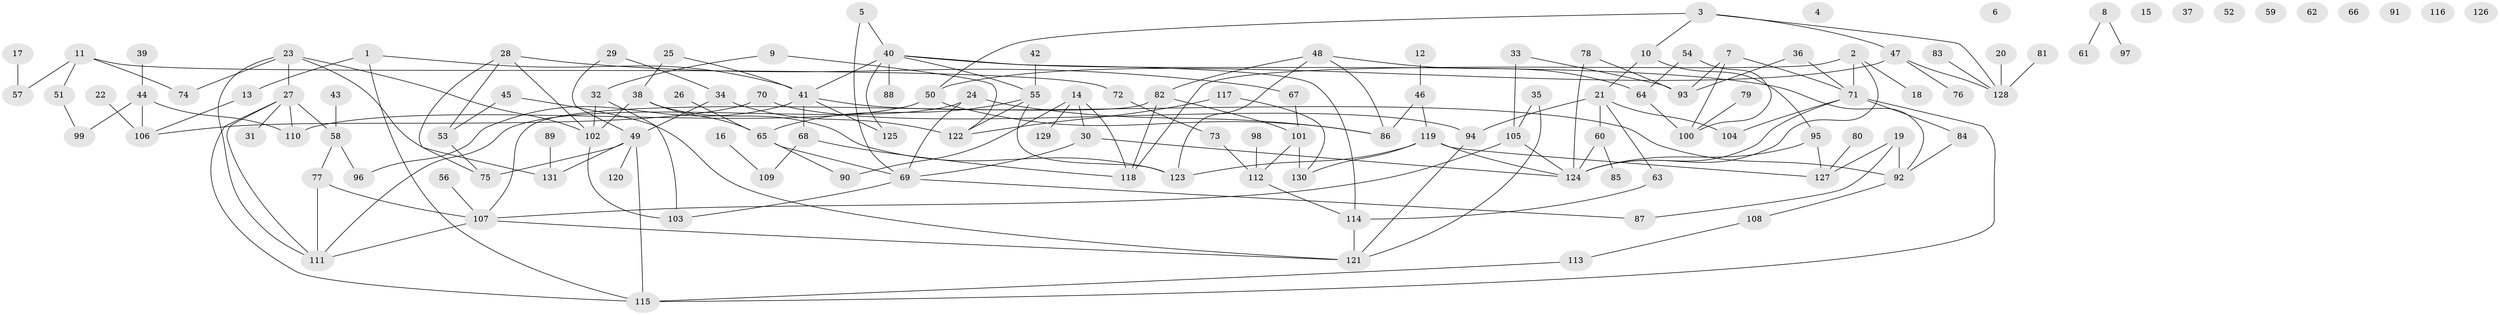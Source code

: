 // Generated by graph-tools (version 1.1) at 2025/00/03/09/25 03:00:54]
// undirected, 131 vertices, 177 edges
graph export_dot {
graph [start="1"]
  node [color=gray90,style=filled];
  1;
  2;
  3;
  4;
  5;
  6;
  7;
  8;
  9;
  10;
  11;
  12;
  13;
  14;
  15;
  16;
  17;
  18;
  19;
  20;
  21;
  22;
  23;
  24;
  25;
  26;
  27;
  28;
  29;
  30;
  31;
  32;
  33;
  34;
  35;
  36;
  37;
  38;
  39;
  40;
  41;
  42;
  43;
  44;
  45;
  46;
  47;
  48;
  49;
  50;
  51;
  52;
  53;
  54;
  55;
  56;
  57;
  58;
  59;
  60;
  61;
  62;
  63;
  64;
  65;
  66;
  67;
  68;
  69;
  70;
  71;
  72;
  73;
  74;
  75;
  76;
  77;
  78;
  79;
  80;
  81;
  82;
  83;
  84;
  85;
  86;
  87;
  88;
  89;
  90;
  91;
  92;
  93;
  94;
  95;
  96;
  97;
  98;
  99;
  100;
  101;
  102;
  103;
  104;
  105;
  106;
  107;
  108;
  109;
  110;
  111;
  112;
  113;
  114;
  115;
  116;
  117;
  118;
  119;
  120;
  121;
  122;
  123;
  124;
  125;
  126;
  127;
  128;
  129;
  130;
  131;
  1 -- 13;
  1 -- 41;
  1 -- 115;
  2 -- 18;
  2 -- 71;
  2 -- 118;
  2 -- 124;
  3 -- 10;
  3 -- 47;
  3 -- 50;
  3 -- 128;
  5 -- 40;
  5 -- 69;
  7 -- 71;
  7 -- 93;
  7 -- 100;
  8 -- 61;
  8 -- 97;
  9 -- 32;
  9 -- 122;
  10 -- 21;
  10 -- 95;
  11 -- 51;
  11 -- 57;
  11 -- 72;
  11 -- 74;
  12 -- 46;
  13 -- 106;
  14 -- 30;
  14 -- 90;
  14 -- 118;
  14 -- 129;
  16 -- 109;
  17 -- 57;
  19 -- 87;
  19 -- 92;
  19 -- 127;
  20 -- 128;
  21 -- 60;
  21 -- 63;
  21 -- 94;
  21 -- 104;
  22 -- 106;
  23 -- 27;
  23 -- 74;
  23 -- 102;
  23 -- 111;
  23 -- 131;
  24 -- 69;
  24 -- 86;
  24 -- 111;
  25 -- 38;
  25 -- 41;
  26 -- 65;
  27 -- 31;
  27 -- 58;
  27 -- 110;
  27 -- 111;
  27 -- 115;
  28 -- 53;
  28 -- 67;
  28 -- 75;
  28 -- 102;
  29 -- 34;
  29 -- 49;
  30 -- 69;
  30 -- 124;
  32 -- 102;
  32 -- 103;
  33 -- 93;
  33 -- 105;
  34 -- 49;
  34 -- 122;
  35 -- 105;
  35 -- 121;
  36 -- 71;
  36 -- 93;
  38 -- 65;
  38 -- 102;
  38 -- 123;
  39 -- 44;
  40 -- 41;
  40 -- 55;
  40 -- 88;
  40 -- 92;
  40 -- 114;
  40 -- 125;
  41 -- 68;
  41 -- 92;
  41 -- 96;
  41 -- 125;
  42 -- 55;
  43 -- 58;
  44 -- 99;
  44 -- 106;
  44 -- 110;
  45 -- 53;
  45 -- 121;
  46 -- 86;
  46 -- 119;
  47 -- 50;
  47 -- 76;
  47 -- 128;
  48 -- 64;
  48 -- 82;
  48 -- 86;
  48 -- 123;
  49 -- 75;
  49 -- 115;
  49 -- 120;
  49 -- 131;
  50 -- 86;
  50 -- 110;
  51 -- 99;
  53 -- 75;
  54 -- 64;
  54 -- 100;
  55 -- 65;
  55 -- 122;
  55 -- 123;
  56 -- 107;
  58 -- 77;
  58 -- 96;
  60 -- 85;
  60 -- 124;
  63 -- 114;
  64 -- 100;
  65 -- 69;
  65 -- 90;
  67 -- 101;
  68 -- 109;
  68 -- 118;
  69 -- 87;
  69 -- 103;
  70 -- 94;
  70 -- 106;
  71 -- 84;
  71 -- 104;
  71 -- 115;
  71 -- 124;
  72 -- 73;
  73 -- 112;
  77 -- 107;
  77 -- 111;
  78 -- 93;
  78 -- 124;
  79 -- 100;
  80 -- 127;
  81 -- 128;
  82 -- 101;
  82 -- 107;
  82 -- 118;
  83 -- 128;
  84 -- 92;
  89 -- 131;
  92 -- 108;
  94 -- 121;
  95 -- 124;
  95 -- 127;
  98 -- 112;
  101 -- 112;
  101 -- 130;
  102 -- 103;
  105 -- 107;
  105 -- 124;
  107 -- 111;
  107 -- 121;
  108 -- 113;
  112 -- 114;
  113 -- 115;
  114 -- 121;
  117 -- 122;
  117 -- 130;
  119 -- 123;
  119 -- 124;
  119 -- 127;
  119 -- 130;
}

